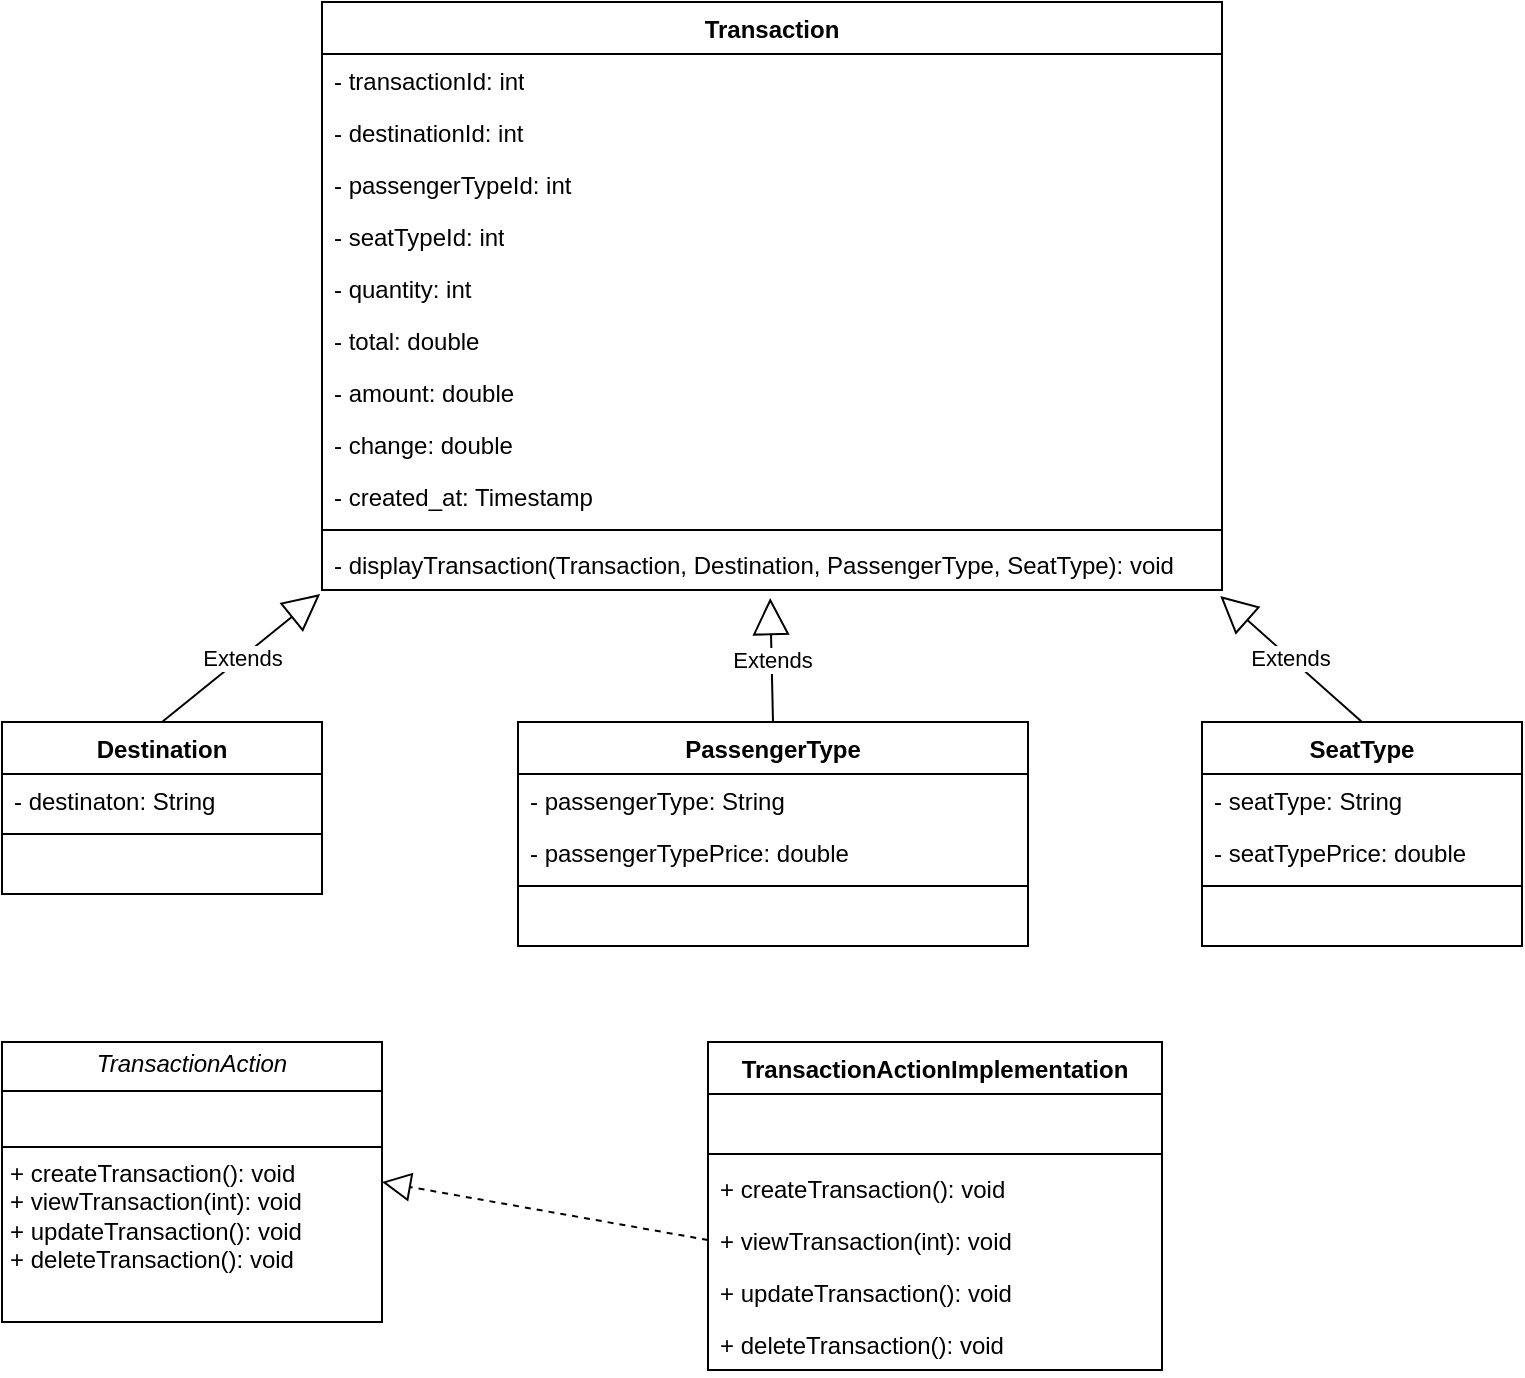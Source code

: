 <mxfile version="24.0.4" type="device">
  <diagram name="Page-1" id="3NuZ-lmasV1swGeywscv">
    <mxGraphModel dx="880" dy="532" grid="1" gridSize="10" guides="1" tooltips="1" connect="1" arrows="1" fold="1" page="1" pageScale="1" pageWidth="850" pageHeight="1100" math="0" shadow="0">
      <root>
        <mxCell id="0" />
        <mxCell id="1" parent="0" />
        <mxCell id="WZb64PiDFYjYgPfG_Ukk-2" value="Transaction" style="swimlane;fontStyle=1;align=center;verticalAlign=top;childLayout=stackLayout;horizontal=1;startSize=26;horizontalStack=0;resizeParent=1;resizeParentMax=0;resizeLast=0;collapsible=1;marginBottom=0;whiteSpace=wrap;html=1;" parent="1" vertex="1">
          <mxGeometry x="200" y="40" width="450" height="294" as="geometry" />
        </mxCell>
        <mxCell id="WZb64PiDFYjYgPfG_Ukk-3" value="- transactionId: int" style="text;strokeColor=none;fillColor=none;align=left;verticalAlign=top;spacingLeft=4;spacingRight=4;overflow=hidden;rotatable=0;points=[[0,0.5],[1,0.5]];portConstraint=eastwest;whiteSpace=wrap;html=1;" parent="WZb64PiDFYjYgPfG_Ukk-2" vertex="1">
          <mxGeometry y="26" width="450" height="26" as="geometry" />
        </mxCell>
        <mxCell id="WZb64PiDFYjYgPfG_Ukk-18" value="- destinationId: int" style="text;strokeColor=none;fillColor=none;align=left;verticalAlign=top;spacingLeft=4;spacingRight=4;overflow=hidden;rotatable=0;points=[[0,0.5],[1,0.5]];portConstraint=eastwest;whiteSpace=wrap;html=1;" parent="WZb64PiDFYjYgPfG_Ukk-2" vertex="1">
          <mxGeometry y="52" width="450" height="26" as="geometry" />
        </mxCell>
        <mxCell id="WZb64PiDFYjYgPfG_Ukk-19" value="- passengerTypeId: int" style="text;strokeColor=none;fillColor=none;align=left;verticalAlign=top;spacingLeft=4;spacingRight=4;overflow=hidden;rotatable=0;points=[[0,0.5],[1,0.5]];portConstraint=eastwest;whiteSpace=wrap;html=1;" parent="WZb64PiDFYjYgPfG_Ukk-2" vertex="1">
          <mxGeometry y="78" width="450" height="26" as="geometry" />
        </mxCell>
        <mxCell id="WZb64PiDFYjYgPfG_Ukk-20" value="- seatTypeId: int" style="text;strokeColor=none;fillColor=none;align=left;verticalAlign=top;spacingLeft=4;spacingRight=4;overflow=hidden;rotatable=0;points=[[0,0.5],[1,0.5]];portConstraint=eastwest;whiteSpace=wrap;html=1;" parent="WZb64PiDFYjYgPfG_Ukk-2" vertex="1">
          <mxGeometry y="104" width="450" height="26" as="geometry" />
        </mxCell>
        <mxCell id="WZb64PiDFYjYgPfG_Ukk-21" value="- quantity: int" style="text;strokeColor=none;fillColor=none;align=left;verticalAlign=top;spacingLeft=4;spacingRight=4;overflow=hidden;rotatable=0;points=[[0,0.5],[1,0.5]];portConstraint=eastwest;whiteSpace=wrap;html=1;" parent="WZb64PiDFYjYgPfG_Ukk-2" vertex="1">
          <mxGeometry y="130" width="450" height="26" as="geometry" />
        </mxCell>
        <mxCell id="WZb64PiDFYjYgPfG_Ukk-22" value="- total: double" style="text;strokeColor=none;fillColor=none;align=left;verticalAlign=top;spacingLeft=4;spacingRight=4;overflow=hidden;rotatable=0;points=[[0,0.5],[1,0.5]];portConstraint=eastwest;whiteSpace=wrap;html=1;" parent="WZb64PiDFYjYgPfG_Ukk-2" vertex="1">
          <mxGeometry y="156" width="450" height="26" as="geometry" />
        </mxCell>
        <mxCell id="WZb64PiDFYjYgPfG_Ukk-23" value="- amount: double" style="text;strokeColor=none;fillColor=none;align=left;verticalAlign=top;spacingLeft=4;spacingRight=4;overflow=hidden;rotatable=0;points=[[0,0.5],[1,0.5]];portConstraint=eastwest;whiteSpace=wrap;html=1;" parent="WZb64PiDFYjYgPfG_Ukk-2" vertex="1">
          <mxGeometry y="182" width="450" height="26" as="geometry" />
        </mxCell>
        <mxCell id="WZb64PiDFYjYgPfG_Ukk-26" value="- change: double" style="text;strokeColor=none;fillColor=none;align=left;verticalAlign=top;spacingLeft=4;spacingRight=4;overflow=hidden;rotatable=0;points=[[0,0.5],[1,0.5]];portConstraint=eastwest;whiteSpace=wrap;html=1;" parent="WZb64PiDFYjYgPfG_Ukk-2" vertex="1">
          <mxGeometry y="208" width="450" height="26" as="geometry" />
        </mxCell>
        <mxCell id="WZb64PiDFYjYgPfG_Ukk-24" value="- created_at: Timestamp" style="text;strokeColor=none;fillColor=none;align=left;verticalAlign=top;spacingLeft=4;spacingRight=4;overflow=hidden;rotatable=0;points=[[0,0.5],[1,0.5]];portConstraint=eastwest;whiteSpace=wrap;html=1;" parent="WZb64PiDFYjYgPfG_Ukk-2" vertex="1">
          <mxGeometry y="234" width="450" height="26" as="geometry" />
        </mxCell>
        <mxCell id="WZb64PiDFYjYgPfG_Ukk-4" value="" style="line;strokeWidth=1;fillColor=none;align=left;verticalAlign=middle;spacingTop=-1;spacingLeft=3;spacingRight=3;rotatable=0;labelPosition=right;points=[];portConstraint=eastwest;strokeColor=inherit;" parent="WZb64PiDFYjYgPfG_Ukk-2" vertex="1">
          <mxGeometry y="260" width="450" height="8" as="geometry" />
        </mxCell>
        <mxCell id="WZb64PiDFYjYgPfG_Ukk-5" value="- displayTransaction(Transaction, Destination, PassengerType, SeatType): void" style="text;strokeColor=none;fillColor=none;align=left;verticalAlign=top;spacingLeft=4;spacingRight=4;overflow=hidden;rotatable=0;points=[[0,0.5],[1,0.5]];portConstraint=eastwest;whiteSpace=wrap;html=1;" parent="WZb64PiDFYjYgPfG_Ukk-2" vertex="1">
          <mxGeometry y="268" width="450" height="26" as="geometry" />
        </mxCell>
        <mxCell id="WZb64PiDFYjYgPfG_Ukk-6" value="Destination" style="swimlane;fontStyle=1;align=center;verticalAlign=top;childLayout=stackLayout;horizontal=1;startSize=26;horizontalStack=0;resizeParent=1;resizeParentMax=0;resizeLast=0;collapsible=1;marginBottom=0;whiteSpace=wrap;html=1;" parent="1" vertex="1">
          <mxGeometry x="40" y="400" width="160" height="86" as="geometry" />
        </mxCell>
        <mxCell id="WZb64PiDFYjYgPfG_Ukk-7" value="- destinaton: String" style="text;strokeColor=none;fillColor=none;align=left;verticalAlign=top;spacingLeft=4;spacingRight=4;overflow=hidden;rotatable=0;points=[[0,0.5],[1,0.5]];portConstraint=eastwest;whiteSpace=wrap;html=1;" parent="WZb64PiDFYjYgPfG_Ukk-6" vertex="1">
          <mxGeometry y="26" width="160" height="26" as="geometry" />
        </mxCell>
        <mxCell id="WZb64PiDFYjYgPfG_Ukk-8" value="" style="line;strokeWidth=1;fillColor=none;align=left;verticalAlign=middle;spacingTop=-1;spacingLeft=3;spacingRight=3;rotatable=0;labelPosition=right;points=[];portConstraint=eastwest;strokeColor=inherit;" parent="WZb64PiDFYjYgPfG_Ukk-6" vertex="1">
          <mxGeometry y="52" width="160" height="8" as="geometry" />
        </mxCell>
        <mxCell id="WZb64PiDFYjYgPfG_Ukk-9" value="&amp;nbsp;" style="text;strokeColor=none;fillColor=none;align=left;verticalAlign=top;spacingLeft=4;spacingRight=4;overflow=hidden;rotatable=0;points=[[0,0.5],[1,0.5]];portConstraint=eastwest;whiteSpace=wrap;html=1;" parent="WZb64PiDFYjYgPfG_Ukk-6" vertex="1">
          <mxGeometry y="60" width="160" height="26" as="geometry" />
        </mxCell>
        <mxCell id="WZb64PiDFYjYgPfG_Ukk-10" value="PassengerType" style="swimlane;fontStyle=1;align=center;verticalAlign=top;childLayout=stackLayout;horizontal=1;startSize=26;horizontalStack=0;resizeParent=1;resizeParentMax=0;resizeLast=0;collapsible=1;marginBottom=0;whiteSpace=wrap;html=1;" parent="1" vertex="1">
          <mxGeometry x="298" y="400" width="255" height="112" as="geometry" />
        </mxCell>
        <mxCell id="WZb64PiDFYjYgPfG_Ukk-11" value="- passengerType: String" style="text;strokeColor=none;fillColor=none;align=left;verticalAlign=top;spacingLeft=4;spacingRight=4;overflow=hidden;rotatable=0;points=[[0,0.5],[1,0.5]];portConstraint=eastwest;whiteSpace=wrap;html=1;" parent="WZb64PiDFYjYgPfG_Ukk-10" vertex="1">
          <mxGeometry y="26" width="255" height="26" as="geometry" />
        </mxCell>
        <mxCell id="WZb64PiDFYjYgPfG_Ukk-29" value="- passengerTypePrice: double" style="text;strokeColor=none;fillColor=none;align=left;verticalAlign=top;spacingLeft=4;spacingRight=4;overflow=hidden;rotatable=0;points=[[0,0.5],[1,0.5]];portConstraint=eastwest;whiteSpace=wrap;html=1;" parent="WZb64PiDFYjYgPfG_Ukk-10" vertex="1">
          <mxGeometry y="52" width="255" height="26" as="geometry" />
        </mxCell>
        <mxCell id="WZb64PiDFYjYgPfG_Ukk-12" value="" style="line;strokeWidth=1;fillColor=none;align=left;verticalAlign=middle;spacingTop=-1;spacingLeft=3;spacingRight=3;rotatable=0;labelPosition=right;points=[];portConstraint=eastwest;strokeColor=inherit;" parent="WZb64PiDFYjYgPfG_Ukk-10" vertex="1">
          <mxGeometry y="78" width="255" height="8" as="geometry" />
        </mxCell>
        <mxCell id="WZb64PiDFYjYgPfG_Ukk-13" value="&amp;nbsp;" style="text;strokeColor=none;fillColor=none;align=left;verticalAlign=top;spacingLeft=4;spacingRight=4;overflow=hidden;rotatable=0;points=[[0,0.5],[1,0.5]];portConstraint=eastwest;whiteSpace=wrap;html=1;" parent="WZb64PiDFYjYgPfG_Ukk-10" vertex="1">
          <mxGeometry y="86" width="255" height="26" as="geometry" />
        </mxCell>
        <mxCell id="WZb64PiDFYjYgPfG_Ukk-14" value="SeatType" style="swimlane;fontStyle=1;align=center;verticalAlign=top;childLayout=stackLayout;horizontal=1;startSize=26;horizontalStack=0;resizeParent=1;resizeParentMax=0;resizeLast=0;collapsible=1;marginBottom=0;whiteSpace=wrap;html=1;" parent="1" vertex="1">
          <mxGeometry x="640" y="400" width="160" height="112" as="geometry" />
        </mxCell>
        <mxCell id="WZb64PiDFYjYgPfG_Ukk-15" value="- seatType: String" style="text;strokeColor=none;fillColor=none;align=left;verticalAlign=top;spacingLeft=4;spacingRight=4;overflow=hidden;rotatable=0;points=[[0,0.5],[1,0.5]];portConstraint=eastwest;whiteSpace=wrap;html=1;" parent="WZb64PiDFYjYgPfG_Ukk-14" vertex="1">
          <mxGeometry y="26" width="160" height="26" as="geometry" />
        </mxCell>
        <mxCell id="WZb64PiDFYjYgPfG_Ukk-30" value="- seatTypePrice: double" style="text;strokeColor=none;fillColor=none;align=left;verticalAlign=top;spacingLeft=4;spacingRight=4;overflow=hidden;rotatable=0;points=[[0,0.5],[1,0.5]];portConstraint=eastwest;whiteSpace=wrap;html=1;" parent="WZb64PiDFYjYgPfG_Ukk-14" vertex="1">
          <mxGeometry y="52" width="160" height="26" as="geometry" />
        </mxCell>
        <mxCell id="WZb64PiDFYjYgPfG_Ukk-16" value="" style="line;strokeWidth=1;fillColor=none;align=left;verticalAlign=middle;spacingTop=-1;spacingLeft=3;spacingRight=3;rotatable=0;labelPosition=right;points=[];portConstraint=eastwest;strokeColor=inherit;" parent="WZb64PiDFYjYgPfG_Ukk-14" vertex="1">
          <mxGeometry y="78" width="160" height="8" as="geometry" />
        </mxCell>
        <mxCell id="WZb64PiDFYjYgPfG_Ukk-17" value="&amp;nbsp;" style="text;strokeColor=none;fillColor=none;align=left;verticalAlign=top;spacingLeft=4;spacingRight=4;overflow=hidden;rotatable=0;points=[[0,0.5],[1,0.5]];portConstraint=eastwest;whiteSpace=wrap;html=1;" parent="WZb64PiDFYjYgPfG_Ukk-14" vertex="1">
          <mxGeometry y="86" width="160" height="26" as="geometry" />
        </mxCell>
        <mxCell id="WZb64PiDFYjYgPfG_Ukk-31" value="Extends" style="endArrow=block;endSize=16;endFill=0;html=1;rounded=0;exitX=0.5;exitY=0;exitDx=0;exitDy=0;entryX=-0.002;entryY=1.077;entryDx=0;entryDy=0;entryPerimeter=0;" parent="1" source="WZb64PiDFYjYgPfG_Ukk-6" target="WZb64PiDFYjYgPfG_Ukk-5" edge="1">
          <mxGeometry width="160" relative="1" as="geometry">
            <mxPoint x="40" y="350" as="sourcePoint" />
            <mxPoint x="200" y="350" as="targetPoint" />
          </mxGeometry>
        </mxCell>
        <mxCell id="WZb64PiDFYjYgPfG_Ukk-32" value="Extends" style="endArrow=block;endSize=16;endFill=0;html=1;rounded=0;exitX=0.5;exitY=0;exitDx=0;exitDy=0;entryX=0.998;entryY=1.115;entryDx=0;entryDy=0;entryPerimeter=0;" parent="1" source="WZb64PiDFYjYgPfG_Ukk-14" target="WZb64PiDFYjYgPfG_Ukk-5" edge="1">
          <mxGeometry width="160" relative="1" as="geometry">
            <mxPoint x="250" y="620" as="sourcePoint" />
            <mxPoint x="410" y="620" as="targetPoint" />
          </mxGeometry>
        </mxCell>
        <mxCell id="WZb64PiDFYjYgPfG_Ukk-33" value="Extends" style="endArrow=block;endSize=16;endFill=0;html=1;rounded=0;exitX=0.5;exitY=0;exitDx=0;exitDy=0;entryX=0.498;entryY=1.154;entryDx=0;entryDy=0;entryPerimeter=0;" parent="1" source="WZb64PiDFYjYgPfG_Ukk-10" target="WZb64PiDFYjYgPfG_Ukk-5" edge="1">
          <mxGeometry width="160" relative="1" as="geometry">
            <mxPoint x="150" y="570" as="sourcePoint" />
            <mxPoint x="310" y="570" as="targetPoint" />
          </mxGeometry>
        </mxCell>
        <mxCell id="WZb64PiDFYjYgPfG_Ukk-34" value="&lt;p style=&quot;margin:0px;margin-top:4px;text-align:center;&quot;&gt;&lt;i&gt;TransactionAction&lt;/i&gt;&lt;/p&gt;&lt;hr size=&quot;1&quot; style=&quot;border-style:solid;&quot;&gt;&lt;p style=&quot;margin:0px;margin-left:4px;&quot;&gt;&lt;br&gt;&lt;/p&gt;&lt;hr size=&quot;1&quot; style=&quot;border-style:solid;&quot;&gt;&lt;p style=&quot;margin:0px;margin-left:4px;&quot;&gt;+ createTransaction(): void&lt;br&gt;+ viewTransaction(int): void&lt;/p&gt;&lt;p style=&quot;margin:0px;margin-left:4px;&quot;&gt;+ updateTransaction(): void&lt;br&gt;+ deleteTransaction(): void&lt;br&gt;&lt;/p&gt;" style="verticalAlign=top;align=left;overflow=fill;html=1;whiteSpace=wrap;" parent="1" vertex="1">
          <mxGeometry x="40" y="560" width="190" height="140" as="geometry" />
        </mxCell>
        <mxCell id="WZb64PiDFYjYgPfG_Ukk-40" value="TransactionActionImplementation" style="swimlane;fontStyle=1;align=center;verticalAlign=top;childLayout=stackLayout;horizontal=1;startSize=26;horizontalStack=0;resizeParent=1;resizeParentMax=0;resizeLast=0;collapsible=1;marginBottom=0;whiteSpace=wrap;html=1;" parent="1" vertex="1">
          <mxGeometry x="393" y="560" width="227" height="164" as="geometry" />
        </mxCell>
        <mxCell id="WZb64PiDFYjYgPfG_Ukk-41" value="&amp;nbsp;" style="text;strokeColor=none;fillColor=none;align=left;verticalAlign=top;spacingLeft=4;spacingRight=4;overflow=hidden;rotatable=0;points=[[0,0.5],[1,0.5]];portConstraint=eastwest;whiteSpace=wrap;html=1;" parent="WZb64PiDFYjYgPfG_Ukk-40" vertex="1">
          <mxGeometry y="26" width="227" height="26" as="geometry" />
        </mxCell>
        <mxCell id="WZb64PiDFYjYgPfG_Ukk-42" value="" style="line;strokeWidth=1;fillColor=none;align=left;verticalAlign=middle;spacingTop=-1;spacingLeft=3;spacingRight=3;rotatable=0;labelPosition=right;points=[];portConstraint=eastwest;strokeColor=inherit;" parent="WZb64PiDFYjYgPfG_Ukk-40" vertex="1">
          <mxGeometry y="52" width="227" height="8" as="geometry" />
        </mxCell>
        <mxCell id="WZb64PiDFYjYgPfG_Ukk-43" value="+ createTransaction(): void" style="text;strokeColor=none;fillColor=none;align=left;verticalAlign=top;spacingLeft=4;spacingRight=4;overflow=hidden;rotatable=0;points=[[0,0.5],[1,0.5]];portConstraint=eastwest;whiteSpace=wrap;html=1;" parent="WZb64PiDFYjYgPfG_Ukk-40" vertex="1">
          <mxGeometry y="60" width="227" height="26" as="geometry" />
        </mxCell>
        <mxCell id="WZb64PiDFYjYgPfG_Ukk-44" value="+ viewTransaction(int): void" style="text;strokeColor=none;fillColor=none;align=left;verticalAlign=top;spacingLeft=4;spacingRight=4;overflow=hidden;rotatable=0;points=[[0,0.5],[1,0.5]];portConstraint=eastwest;whiteSpace=wrap;html=1;" parent="WZb64PiDFYjYgPfG_Ukk-40" vertex="1">
          <mxGeometry y="86" width="227" height="26" as="geometry" />
        </mxCell>
        <mxCell id="WZb64PiDFYjYgPfG_Ukk-45" value="+ updateTransaction(): void" style="text;strokeColor=none;fillColor=none;align=left;verticalAlign=top;spacingLeft=4;spacingRight=4;overflow=hidden;rotatable=0;points=[[0,0.5],[1,0.5]];portConstraint=eastwest;whiteSpace=wrap;html=1;" parent="WZb64PiDFYjYgPfG_Ukk-40" vertex="1">
          <mxGeometry y="112" width="227" height="26" as="geometry" />
        </mxCell>
        <mxCell id="WZb64PiDFYjYgPfG_Ukk-46" value="+ deleteTransaction(): void" style="text;strokeColor=none;fillColor=none;align=left;verticalAlign=top;spacingLeft=4;spacingRight=4;overflow=hidden;rotatable=0;points=[[0,0.5],[1,0.5]];portConstraint=eastwest;whiteSpace=wrap;html=1;" parent="WZb64PiDFYjYgPfG_Ukk-40" vertex="1">
          <mxGeometry y="138" width="227" height="26" as="geometry" />
        </mxCell>
        <mxCell id="WZb64PiDFYjYgPfG_Ukk-47" value="" style="endArrow=block;dashed=1;endFill=0;endSize=12;html=1;rounded=0;exitX=0;exitY=0.5;exitDx=0;exitDy=0;entryX=1;entryY=0.5;entryDx=0;entryDy=0;" parent="1" source="WZb64PiDFYjYgPfG_Ukk-44" target="WZb64PiDFYjYgPfG_Ukk-34" edge="1">
          <mxGeometry width="160" relative="1" as="geometry">
            <mxPoint x="240" y="760" as="sourcePoint" />
            <mxPoint x="400" y="760" as="targetPoint" />
          </mxGeometry>
        </mxCell>
      </root>
    </mxGraphModel>
  </diagram>
</mxfile>
